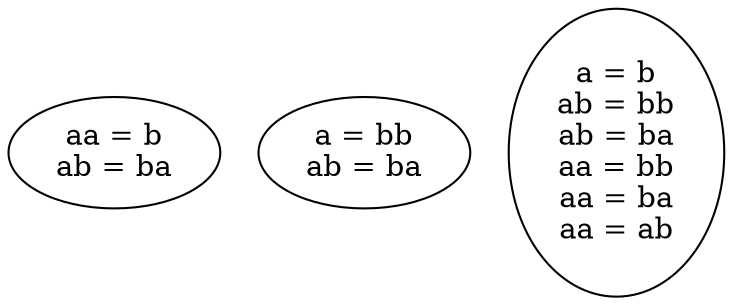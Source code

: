 digraph finite_state_machine {
	rankdir=TB;
	node [shape = ellipse];
	"aa = b
ab = ba"
	"a = bb
ab = ba"
	"a = b
ab = bb
ab = ba
aa = bb
aa = ba
aa = ab"
}